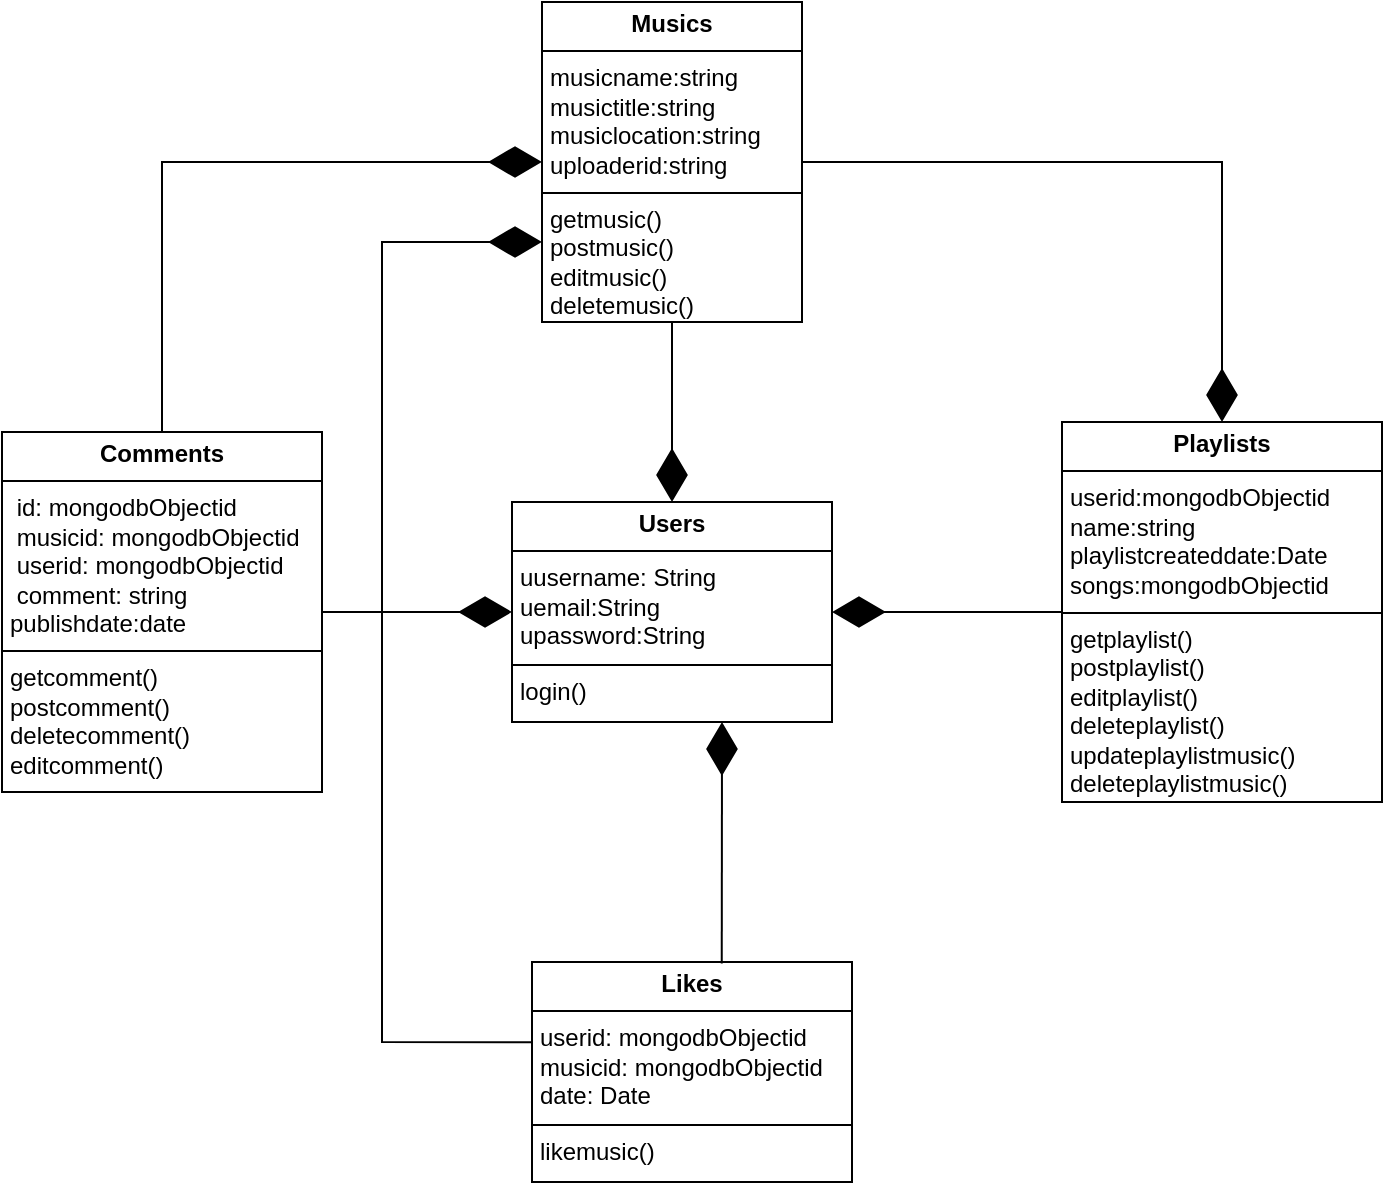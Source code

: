 <mxfile version="26.0.15">
  <diagram name="Page-1" id="-JZISGhuZ46dGP3dn64b">
    <mxGraphModel dx="880" dy="524" grid="1" gridSize="10" guides="1" tooltips="1" connect="1" arrows="1" fold="1" page="1" pageScale="1" pageWidth="850" pageHeight="1100" math="0" shadow="0">
      <root>
        <mxCell id="0" />
        <mxCell id="1" parent="0" />
        <mxCell id="cVUGyiTHaLlQanlNSqaT-8" value="&lt;p style=&quot;margin:0px;margin-top:4px;text-align:center;&quot;&gt;&lt;b&gt;Comments&lt;/b&gt;&lt;/p&gt;&lt;hr size=&quot;1&quot; style=&quot;border-style:solid;&quot;&gt;&lt;p style=&quot;margin:0px;margin-left:4px;&quot;&gt;&amp;nbsp;id: mongodbObjectid&lt;/p&gt;&lt;p style=&quot;margin:0px;margin-left:4px;&quot;&gt;&amp;nbsp;musicid:&amp;nbsp;&lt;span style=&quot;background-color: transparent; color: light-dark(rgb(0, 0, 0), rgb(255, 255, 255));&quot;&gt;mongodbObjectid&lt;/span&gt;&lt;/p&gt;&lt;p style=&quot;margin:0px;margin-left:4px;&quot;&gt;&amp;nbsp;userid:&amp;nbsp;&lt;span style=&quot;background-color: transparent; color: light-dark(rgb(0, 0, 0), rgb(255, 255, 255));&quot;&gt;mongodbObjectid&lt;/span&gt;&lt;/p&gt;&lt;p style=&quot;margin:0px;margin-left:4px;&quot;&gt;&amp;nbsp;comment: string&lt;/p&gt;&lt;p style=&quot;margin:0px;margin-left:4px;&quot;&gt;publishdate:date&lt;/p&gt;&lt;hr size=&quot;1&quot; style=&quot;border-style:solid;&quot;&gt;&lt;p style=&quot;margin:0px;margin-left:4px;&quot;&gt;getcomment()&lt;/p&gt;&lt;p style=&quot;margin:0px;margin-left:4px;&quot;&gt;postcomment()&lt;/p&gt;&lt;p style=&quot;margin:0px;margin-left:4px;&quot;&gt;deletecomment()&lt;/p&gt;&lt;p style=&quot;margin:0px;margin-left:4px;&quot;&gt;editcomment()&lt;/p&gt;" style="verticalAlign=top;align=left;overflow=fill;html=1;whiteSpace=wrap;" parent="1" vertex="1">
          <mxGeometry x="80" y="295" width="160" height="180" as="geometry" />
        </mxCell>
        <mxCell id="cVUGyiTHaLlQanlNSqaT-12" value="&lt;p style=&quot;margin:0px;margin-top:4px;text-align:center;&quot;&gt;&lt;b&gt;Musics&lt;/b&gt;&lt;/p&gt;&lt;hr size=&quot;1&quot; style=&quot;border-style:solid;&quot;&gt;&lt;p style=&quot;margin:0px;margin-left:4px;&quot;&gt;musicname:string&lt;/p&gt;&lt;p style=&quot;margin:0px;margin-left:4px;&quot;&gt;musictitle:string&lt;/p&gt;&lt;p style=&quot;margin:0px;margin-left:4px;&quot;&gt;musiclocation:string&lt;/p&gt;&lt;p style=&quot;margin:0px;margin-left:4px;&quot;&gt;uploaderid:string&lt;/p&gt;&lt;hr size=&quot;1&quot; style=&quot;border-style:solid;&quot;&gt;&lt;p style=&quot;margin:0px;margin-left:4px;&quot;&gt;getmusic()&lt;/p&gt;&lt;p style=&quot;margin:0px;margin-left:4px;&quot;&gt;postmusic()&lt;/p&gt;&lt;p style=&quot;margin:0px;margin-left:4px;&quot;&gt;editmusic()&lt;/p&gt;&lt;p style=&quot;margin:0px;margin-left:4px;&quot;&gt;deletemusic()&lt;/p&gt;" style="verticalAlign=top;align=left;overflow=fill;html=1;whiteSpace=wrap;" parent="1" vertex="1">
          <mxGeometry x="350" y="80" width="130" height="160" as="geometry" />
        </mxCell>
        <mxCell id="cVUGyiTHaLlQanlNSqaT-13" value="&lt;p style=&quot;margin:0px;margin-top:4px;text-align:center;&quot;&gt;&lt;b&gt;Playlists&lt;/b&gt;&lt;/p&gt;&lt;hr size=&quot;1&quot; style=&quot;border-style:solid;&quot;&gt;&lt;p style=&quot;margin:0px;margin-left:4px;&quot;&gt;userid:&lt;span style=&quot;background-color: transparent; color: light-dark(rgb(0, 0, 0), rgb(255, 255, 255));&quot;&gt;mongodbObjectid&lt;/span&gt;&lt;/p&gt;&lt;p style=&quot;margin:0px;margin-left:4px;&quot;&gt;&lt;span style=&quot;background-color: transparent; color: light-dark(rgb(0, 0, 0), rgb(255, 255, 255));&quot;&gt;name:string&lt;/span&gt;&lt;/p&gt;&lt;p style=&quot;margin:0px;margin-left:4px;&quot;&gt;&lt;span style=&quot;background-color: transparent; color: light-dark(rgb(0, 0, 0), rgb(255, 255, 255));&quot;&gt;playlistcreateddate:Date&lt;br&gt;&lt;/span&gt;songs:&lt;span style=&quot;color: light-dark(rgb(0, 0, 0), rgb(255, 255, 255)); background-color: transparent;&quot;&gt;mongodbObjectid&lt;/span&gt;&lt;span style=&quot;background-color: transparent; color: light-dark(rgb(0, 0, 0), rgb(255, 255, 255));&quot;&gt;&lt;/span&gt;&lt;/p&gt;&lt;hr size=&quot;1&quot; style=&quot;border-style:solid;&quot;&gt;&lt;p style=&quot;margin: 0px 0px 0px 4px;&quot;&gt;getplaylist()&lt;/p&gt;&lt;p style=&quot;margin: 0px 0px 0px 4px;&quot;&gt;postplaylist()&lt;/p&gt;&lt;p style=&quot;margin: 0px 0px 0px 4px;&quot;&gt;editplaylist()&lt;/p&gt;&lt;p style=&quot;margin: 0px 0px 0px 4px;&quot;&gt;deleteplaylist()&lt;/p&gt;&lt;p style=&quot;margin: 0px 0px 0px 4px;&quot;&gt;updateplaylistmusic()&lt;/p&gt;&lt;p style=&quot;margin: 0px 0px 0px 4px;&quot;&gt;deleteplaylistmusic()&lt;/p&gt;" style="verticalAlign=top;align=left;overflow=fill;html=1;whiteSpace=wrap;" parent="1" vertex="1">
          <mxGeometry x="610" y="290" width="160" height="190" as="geometry" />
        </mxCell>
        <mxCell id="cVUGyiTHaLlQanlNSqaT-14" value="&lt;p style=&quot;margin:0px;margin-top:4px;text-align:center;&quot;&gt;&lt;b&gt;Likes&lt;/b&gt;&lt;/p&gt;&lt;hr size=&quot;1&quot; style=&quot;border-style:solid;&quot;&gt;&lt;p style=&quot;margin:0px;margin-left:4px;&quot;&gt;userid:&amp;nbsp;&lt;span style=&quot;color: light-dark(rgb(0, 0, 0), rgb(255, 255, 255)); background-color: transparent;&quot;&gt;mongodbObjectid&lt;/span&gt;&lt;/p&gt;&lt;p style=&quot;margin:0px;margin-left:4px;&quot;&gt;musicid:&amp;nbsp;&lt;span style=&quot;color: light-dark(rgb(0, 0, 0), rgb(255, 255, 255)); background-color: transparent;&quot;&gt;mongodbObjectid&lt;/span&gt;&lt;span style=&quot;color: light-dark(rgb(0, 0, 0), rgb(255, 255, 255)); background-color: transparent;&quot;&gt;&lt;/span&gt;&lt;/p&gt;&lt;p style=&quot;margin:0px;margin-left:4px;&quot;&gt;date: Date&lt;/p&gt;&lt;hr size=&quot;1&quot; style=&quot;border-style:solid;&quot;&gt;&lt;p style=&quot;margin:0px;margin-left:4px;&quot;&gt;likemusic()&lt;/p&gt;" style="verticalAlign=top;align=left;overflow=fill;html=1;whiteSpace=wrap;" parent="1" vertex="1">
          <mxGeometry x="345" y="560" width="160" height="110" as="geometry" />
        </mxCell>
        <mxCell id="cVUGyiTHaLlQanlNSqaT-15" value="&lt;p style=&quot;margin:0px;margin-top:4px;text-align:center;&quot;&gt;&lt;b&gt;Users&lt;/b&gt;&lt;/p&gt;&lt;hr size=&quot;1&quot; style=&quot;border-style:solid;&quot;&gt;&lt;p style=&quot;margin:0px;margin-left:4px;&quot;&gt;uusername: String&lt;/p&gt;&lt;p style=&quot;margin:0px;margin-left:4px;&quot;&gt;uemail:String&lt;/p&gt;&lt;p style=&quot;margin:0px;margin-left:4px;&quot;&gt;upassword:String&lt;/p&gt;&lt;hr size=&quot;1&quot; style=&quot;border-style:solid;&quot;&gt;&lt;p style=&quot;margin:0px;margin-left:4px;&quot;&gt;login()&lt;/p&gt;" style="verticalAlign=top;align=left;overflow=fill;html=1;whiteSpace=wrap;" parent="1" vertex="1">
          <mxGeometry x="335" y="330" width="160" height="110" as="geometry" />
        </mxCell>
        <mxCell id="9HB_SV_eyTSGwc0xwHpk-1" value="" style="endArrow=diamondThin;endFill=1;endSize=24;html=1;rounded=0;entryX=0;entryY=0.5;entryDx=0;entryDy=0;exitX=0.5;exitY=0;exitDx=0;exitDy=0;" edge="1" parent="1" source="cVUGyiTHaLlQanlNSqaT-8" target="cVUGyiTHaLlQanlNSqaT-12">
          <mxGeometry width="160" relative="1" as="geometry">
            <mxPoint x="110" y="140" as="sourcePoint" />
            <mxPoint x="270" y="140" as="targetPoint" />
            <Array as="points">
              <mxPoint x="160" y="160" />
            </Array>
          </mxGeometry>
        </mxCell>
        <mxCell id="9HB_SV_eyTSGwc0xwHpk-2" value="" style="endArrow=diamondThin;endFill=1;endSize=24;html=1;rounded=0;entryX=0;entryY=0.5;entryDx=0;entryDy=0;exitX=1;exitY=0.5;exitDx=0;exitDy=0;" edge="1" parent="1" source="cVUGyiTHaLlQanlNSqaT-8" target="cVUGyiTHaLlQanlNSqaT-15">
          <mxGeometry width="160" relative="1" as="geometry">
            <mxPoint x="90" y="550" as="sourcePoint" />
            <mxPoint x="250" y="550" as="targetPoint" />
          </mxGeometry>
        </mxCell>
        <mxCell id="9HB_SV_eyTSGwc0xwHpk-3" value="" style="endArrow=diamondThin;endFill=1;endSize=24;html=1;rounded=0;entryX=0;entryY=0.75;entryDx=0;entryDy=0;exitX=0.001;exitY=0.365;exitDx=0;exitDy=0;exitPerimeter=0;" edge="1" parent="1" source="cVUGyiTHaLlQanlNSqaT-14" target="cVUGyiTHaLlQanlNSqaT-12">
          <mxGeometry width="160" relative="1" as="geometry">
            <mxPoint x="280" y="600" as="sourcePoint" />
            <mxPoint x="270" y="260" as="targetPoint" />
            <Array as="points">
              <mxPoint x="270" y="600" />
              <mxPoint x="270" y="200" />
            </Array>
          </mxGeometry>
        </mxCell>
        <mxCell id="9HB_SV_eyTSGwc0xwHpk-4" value="" style="endArrow=diamondThin;endFill=1;endSize=24;html=1;rounded=0;exitX=0.593;exitY=0.007;exitDx=0;exitDy=0;entryX=0.531;entryY=1;entryDx=0;entryDy=0;entryPerimeter=0;exitPerimeter=0;" edge="1" parent="1" source="cVUGyiTHaLlQanlNSqaT-14">
          <mxGeometry width="160" relative="1" as="geometry">
            <mxPoint x="445.04" y="560" as="sourcePoint" />
            <mxPoint x="440.0" y="440" as="targetPoint" />
          </mxGeometry>
        </mxCell>
        <mxCell id="9HB_SV_eyTSGwc0xwHpk-6" value="" style="endArrow=diamondThin;endFill=1;endSize=24;html=1;rounded=0;entryX=1;entryY=0.5;entryDx=0;entryDy=0;exitX=0;exitY=0.5;exitDx=0;exitDy=0;" edge="1" parent="1" source="cVUGyiTHaLlQanlNSqaT-13" target="cVUGyiTHaLlQanlNSqaT-15">
          <mxGeometry width="160" relative="1" as="geometry">
            <mxPoint x="510" y="530" as="sourcePoint" />
            <mxPoint x="670" y="530" as="targetPoint" />
          </mxGeometry>
        </mxCell>
        <mxCell id="9HB_SV_eyTSGwc0xwHpk-7" value="" style="endArrow=diamondThin;endFill=1;endSize=24;html=1;rounded=0;entryX=0.5;entryY=0;entryDx=0;entryDy=0;exitX=1;exitY=0.5;exitDx=0;exitDy=0;" edge="1" parent="1" source="cVUGyiTHaLlQanlNSqaT-12" target="cVUGyiTHaLlQanlNSqaT-13">
          <mxGeometry width="160" relative="1" as="geometry">
            <mxPoint x="490" y="190" as="sourcePoint" />
            <mxPoint x="650" y="190" as="targetPoint" />
            <Array as="points">
              <mxPoint x="690" y="160" />
            </Array>
          </mxGeometry>
        </mxCell>
        <mxCell id="9HB_SV_eyTSGwc0xwHpk-8" value="" style="endArrow=diamondThin;endFill=1;endSize=24;html=1;rounded=0;entryX=0.5;entryY=0;entryDx=0;entryDy=0;exitX=0.5;exitY=1;exitDx=0;exitDy=0;" edge="1" parent="1" source="cVUGyiTHaLlQanlNSqaT-12" target="cVUGyiTHaLlQanlNSqaT-15">
          <mxGeometry width="160" relative="1" as="geometry">
            <mxPoint x="320" y="290" as="sourcePoint" />
            <mxPoint x="480" y="290" as="targetPoint" />
          </mxGeometry>
        </mxCell>
      </root>
    </mxGraphModel>
  </diagram>
</mxfile>
